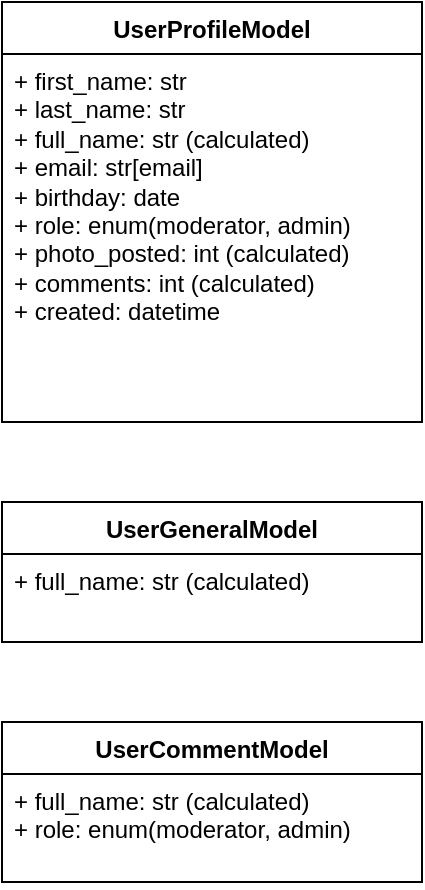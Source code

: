 <mxfile version="23.0.2" type="device">
  <diagram name="Сторінка-1" id="S0tByGaFXRuuO4umK6PD">
    <mxGraphModel dx="1050" dy="621" grid="1" gridSize="10" guides="1" tooltips="1" connect="1" arrows="1" fold="1" page="1" pageScale="1" pageWidth="827" pageHeight="1169" math="0" shadow="0">
      <root>
        <mxCell id="0" />
        <mxCell id="1" parent="0" />
        <mxCell id="Yvt8ybKCOAY-sS4ezBiP-1" value="UserProfileModel" style="swimlane;fontStyle=1;align=center;verticalAlign=top;childLayout=stackLayout;horizontal=1;startSize=26;horizontalStack=0;resizeParent=1;resizeParentMax=0;resizeLast=0;collapsible=1;marginBottom=0;whiteSpace=wrap;html=1;" vertex="1" parent="1">
          <mxGeometry x="80" y="40" width="210" height="210" as="geometry" />
        </mxCell>
        <mxCell id="Yvt8ybKCOAY-sS4ezBiP-2" value="+ first_name: str&lt;br&gt;+ last_name: str&lt;br&gt;+ full_name: str (calculated)&lt;br&gt;+ email: str[email]&lt;br&gt;+ birthday: date&lt;br&gt;+ role: enum(moderator, admin)&lt;br&gt;+ photo_posted: int (calculated)&lt;br&gt;+ comments: int (calculated)&lt;br&gt;+ created: datetime" style="text;strokeColor=none;fillColor=none;align=left;verticalAlign=top;spacingLeft=4;spacingRight=4;overflow=hidden;rotatable=0;points=[[0,0.5],[1,0.5]];portConstraint=eastwest;whiteSpace=wrap;html=1;" vertex="1" parent="Yvt8ybKCOAY-sS4ezBiP-1">
          <mxGeometry y="26" width="210" height="184" as="geometry" />
        </mxCell>
        <mxCell id="Yvt8ybKCOAY-sS4ezBiP-5" value="UserGeneralModel" style="swimlane;fontStyle=1;align=center;verticalAlign=top;childLayout=stackLayout;horizontal=1;startSize=26;horizontalStack=0;resizeParent=1;resizeParentMax=0;resizeLast=0;collapsible=1;marginBottom=0;whiteSpace=wrap;html=1;" vertex="1" parent="1">
          <mxGeometry x="80" y="290" width="210" height="70" as="geometry" />
        </mxCell>
        <mxCell id="Yvt8ybKCOAY-sS4ezBiP-6" value="+ full_name: str (calculated)&lt;br&gt;" style="text;strokeColor=none;fillColor=none;align=left;verticalAlign=top;spacingLeft=4;spacingRight=4;overflow=hidden;rotatable=0;points=[[0,0.5],[1,0.5]];portConstraint=eastwest;whiteSpace=wrap;html=1;" vertex="1" parent="Yvt8ybKCOAY-sS4ezBiP-5">
          <mxGeometry y="26" width="210" height="44" as="geometry" />
        </mxCell>
        <mxCell id="Yvt8ybKCOAY-sS4ezBiP-8" value="UserCommentModel" style="swimlane;fontStyle=1;align=center;verticalAlign=top;childLayout=stackLayout;horizontal=1;startSize=26;horizontalStack=0;resizeParent=1;resizeParentMax=0;resizeLast=0;collapsible=1;marginBottom=0;whiteSpace=wrap;html=1;" vertex="1" parent="1">
          <mxGeometry x="80" y="400" width="210" height="80" as="geometry" />
        </mxCell>
        <mxCell id="Yvt8ybKCOAY-sS4ezBiP-9" value="+ full_name: str (calculated)&lt;br&gt;+ role: enum(moderator, admin)&lt;br&gt;" style="text;strokeColor=none;fillColor=none;align=left;verticalAlign=top;spacingLeft=4;spacingRight=4;overflow=hidden;rotatable=0;points=[[0,0.5],[1,0.5]];portConstraint=eastwest;whiteSpace=wrap;html=1;" vertex="1" parent="Yvt8ybKCOAY-sS4ezBiP-8">
          <mxGeometry y="26" width="210" height="54" as="geometry" />
        </mxCell>
      </root>
    </mxGraphModel>
  </diagram>
</mxfile>
